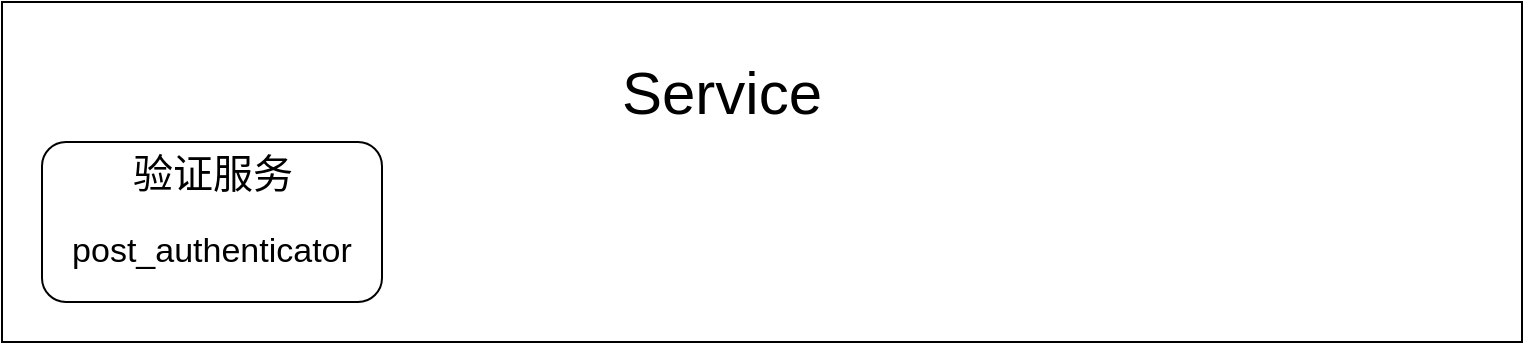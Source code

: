 <mxfile version="24.2.5" type="device">
  <diagram name="第 1 页" id="EtefVId33jxcPVyFyQEL">
    <mxGraphModel dx="1114" dy="666" grid="1" gridSize="10" guides="1" tooltips="1" connect="1" arrows="1" fold="1" page="1" pageScale="1" pageWidth="1169" pageHeight="827" math="0" shadow="0">
      <root>
        <mxCell id="0" />
        <mxCell id="1" parent="0" />
        <mxCell id="lyxomZVtgoWkGLg-RvYs-1" value="" style="rounded=0;whiteSpace=wrap;html=1;" vertex="1" parent="1">
          <mxGeometry x="200" y="80" width="760" height="170" as="geometry" />
        </mxCell>
        <mxCell id="lyxomZVtgoWkGLg-RvYs-3" value="&lt;font style=&quot;font-size: 30px;&quot;&gt;Service&lt;/font&gt;" style="text;html=1;align=center;verticalAlign=middle;whiteSpace=wrap;rounded=0;" vertex="1" parent="1">
          <mxGeometry x="460" y="80" width="200" height="90" as="geometry" />
        </mxCell>
        <mxCell id="lyxomZVtgoWkGLg-RvYs-4" value="" style="rounded=1;whiteSpace=wrap;html=1;" vertex="1" parent="1">
          <mxGeometry x="220" y="150" width="170" height="80" as="geometry" />
        </mxCell>
        <mxCell id="lyxomZVtgoWkGLg-RvYs-5" value="&lt;font style=&quot;font-size: 20px;&quot;&gt;验证服务&lt;/font&gt;" style="text;html=1;align=center;verticalAlign=middle;whiteSpace=wrap;rounded=0;" vertex="1" parent="1">
          <mxGeometry x="252.5" y="150" width="105" height="30" as="geometry" />
        </mxCell>
        <mxCell id="lyxomZVtgoWkGLg-RvYs-6" value="&lt;font style=&quot;font-size: 17px;&quot;&gt;post_authenticator&lt;/font&gt;" style="text;html=1;align=center;verticalAlign=middle;whiteSpace=wrap;rounded=0;" vertex="1" parent="1">
          <mxGeometry x="225" y="190" width="160" height="30" as="geometry" />
        </mxCell>
      </root>
    </mxGraphModel>
  </diagram>
</mxfile>

